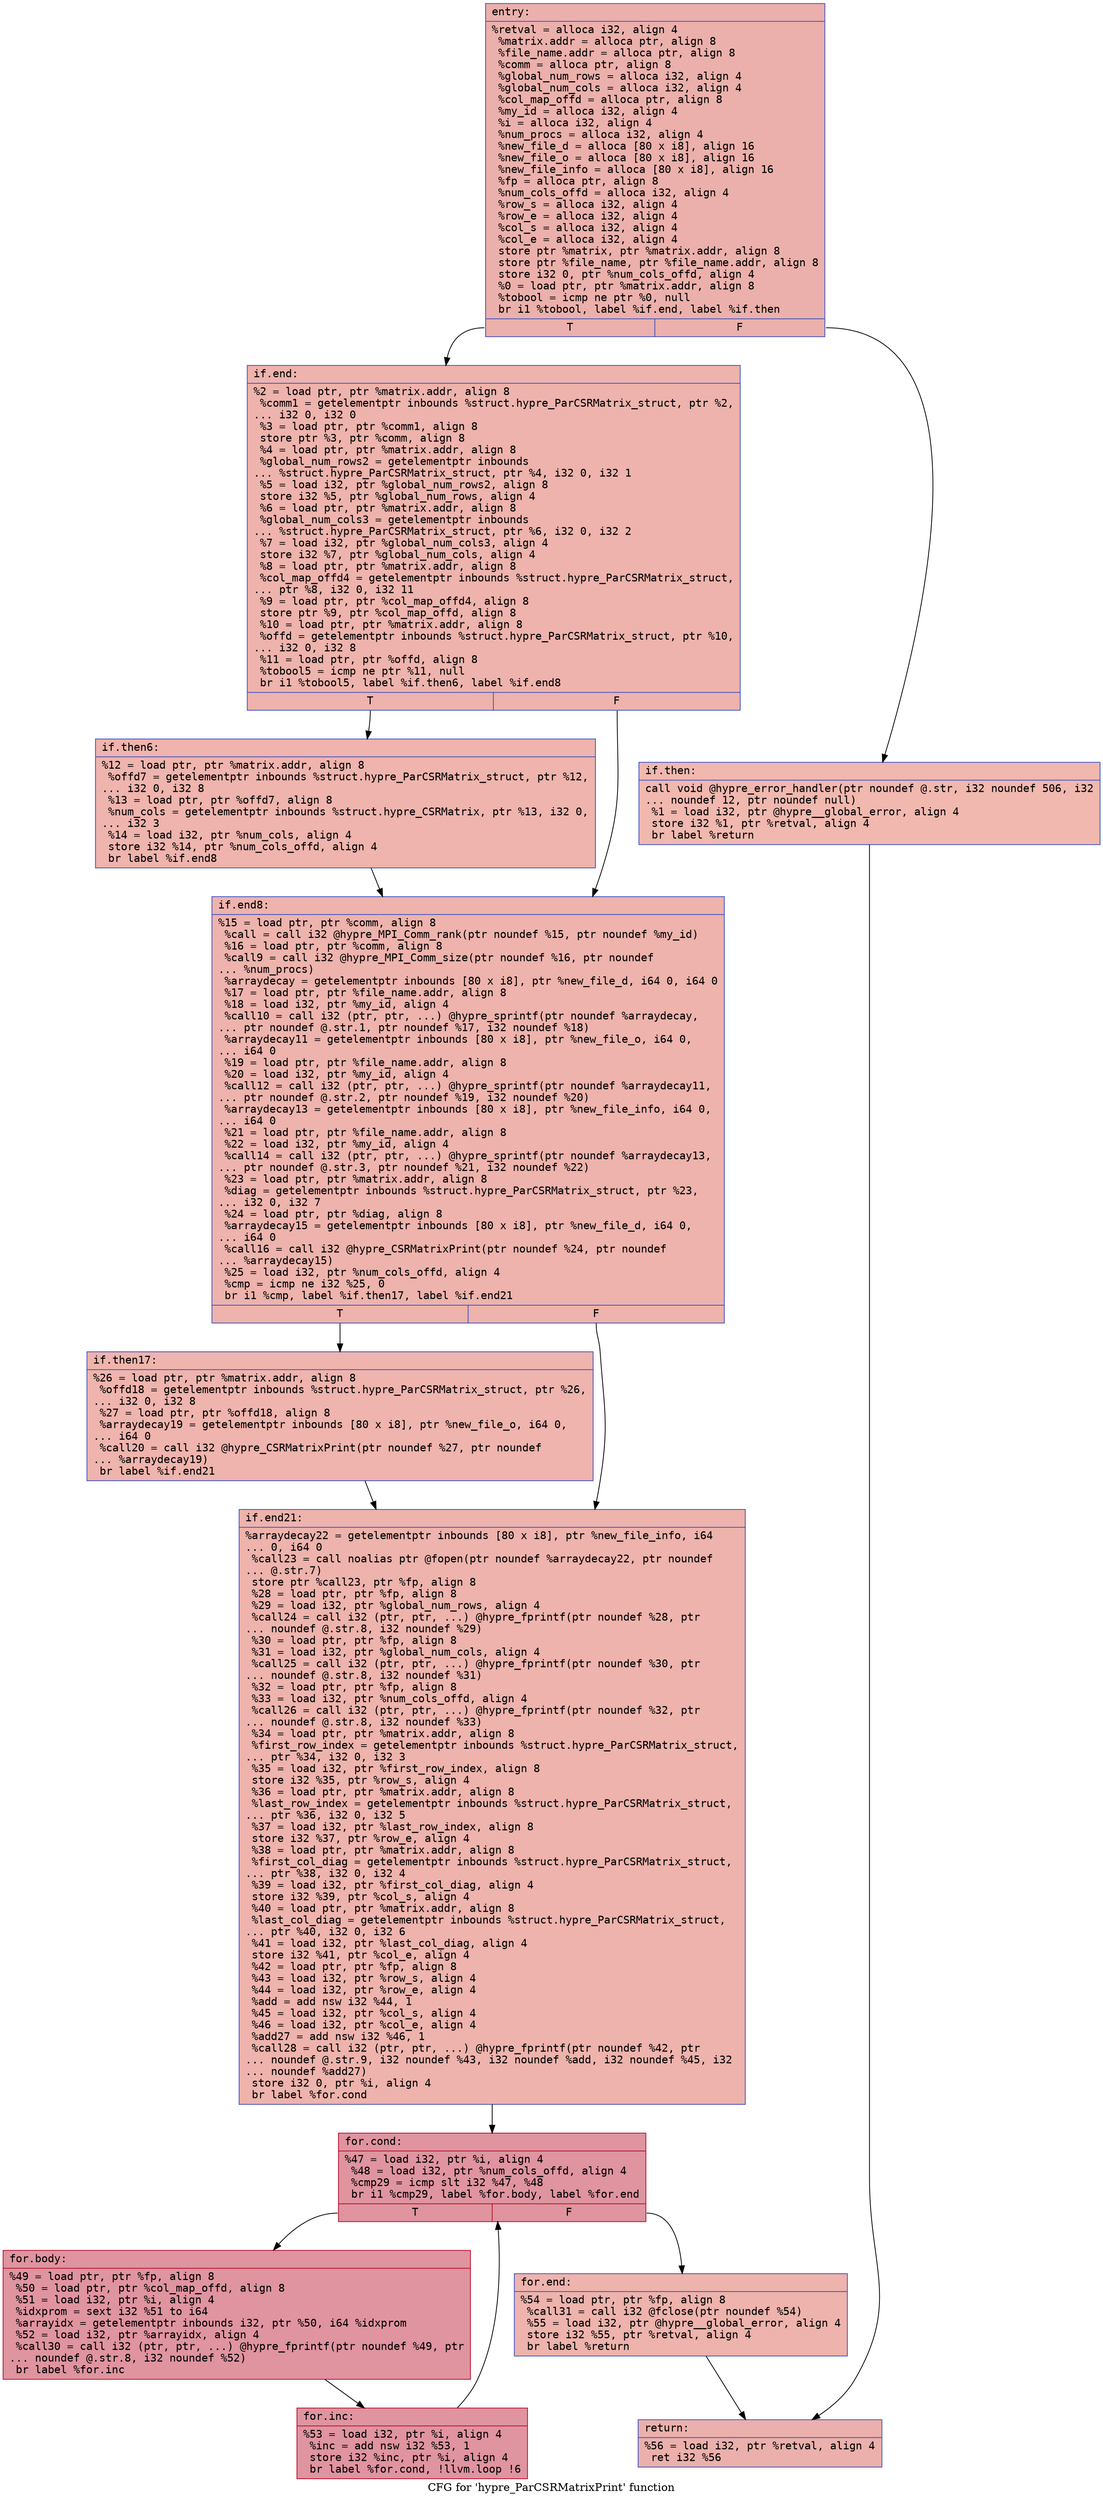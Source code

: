 digraph "CFG for 'hypre_ParCSRMatrixPrint' function" {
	label="CFG for 'hypre_ParCSRMatrixPrint' function";

	Node0x55b0c8140590 [shape=record,color="#3d50c3ff", style=filled, fillcolor="#d24b4070" fontname="Courier",label="{entry:\l|  %retval = alloca i32, align 4\l  %matrix.addr = alloca ptr, align 8\l  %file_name.addr = alloca ptr, align 8\l  %comm = alloca ptr, align 8\l  %global_num_rows = alloca i32, align 4\l  %global_num_cols = alloca i32, align 4\l  %col_map_offd = alloca ptr, align 8\l  %my_id = alloca i32, align 4\l  %i = alloca i32, align 4\l  %num_procs = alloca i32, align 4\l  %new_file_d = alloca [80 x i8], align 16\l  %new_file_o = alloca [80 x i8], align 16\l  %new_file_info = alloca [80 x i8], align 16\l  %fp = alloca ptr, align 8\l  %num_cols_offd = alloca i32, align 4\l  %row_s = alloca i32, align 4\l  %row_e = alloca i32, align 4\l  %col_s = alloca i32, align 4\l  %col_e = alloca i32, align 4\l  store ptr %matrix, ptr %matrix.addr, align 8\l  store ptr %file_name, ptr %file_name.addr, align 8\l  store i32 0, ptr %num_cols_offd, align 4\l  %0 = load ptr, ptr %matrix.addr, align 8\l  %tobool = icmp ne ptr %0, null\l  br i1 %tobool, label %if.end, label %if.then\l|{<s0>T|<s1>F}}"];
	Node0x55b0c8140590:s0 -> Node0x55b0c8141440[tooltip="entry -> if.end\nProbability 62.50%" ];
	Node0x55b0c8140590:s1 -> Node0x55b0c81414b0[tooltip="entry -> if.then\nProbability 37.50%" ];
	Node0x55b0c81414b0 [shape=record,color="#3d50c3ff", style=filled, fillcolor="#dc5d4a70" fontname="Courier",label="{if.then:\l|  call void @hypre_error_handler(ptr noundef @.str, i32 noundef 506, i32\l... noundef 12, ptr noundef null)\l  %1 = load i32, ptr @hypre__global_error, align 4\l  store i32 %1, ptr %retval, align 4\l  br label %return\l}"];
	Node0x55b0c81414b0 -> Node0x55b0c8141ab0[tooltip="if.then -> return\nProbability 100.00%" ];
	Node0x55b0c8141440 [shape=record,color="#3d50c3ff", style=filled, fillcolor="#d6524470" fontname="Courier",label="{if.end:\l|  %2 = load ptr, ptr %matrix.addr, align 8\l  %comm1 = getelementptr inbounds %struct.hypre_ParCSRMatrix_struct, ptr %2,\l... i32 0, i32 0\l  %3 = load ptr, ptr %comm1, align 8\l  store ptr %3, ptr %comm, align 8\l  %4 = load ptr, ptr %matrix.addr, align 8\l  %global_num_rows2 = getelementptr inbounds\l... %struct.hypre_ParCSRMatrix_struct, ptr %4, i32 0, i32 1\l  %5 = load i32, ptr %global_num_rows2, align 8\l  store i32 %5, ptr %global_num_rows, align 4\l  %6 = load ptr, ptr %matrix.addr, align 8\l  %global_num_cols3 = getelementptr inbounds\l... %struct.hypre_ParCSRMatrix_struct, ptr %6, i32 0, i32 2\l  %7 = load i32, ptr %global_num_cols3, align 4\l  store i32 %7, ptr %global_num_cols, align 4\l  %8 = load ptr, ptr %matrix.addr, align 8\l  %col_map_offd4 = getelementptr inbounds %struct.hypre_ParCSRMatrix_struct,\l... ptr %8, i32 0, i32 11\l  %9 = load ptr, ptr %col_map_offd4, align 8\l  store ptr %9, ptr %col_map_offd, align 8\l  %10 = load ptr, ptr %matrix.addr, align 8\l  %offd = getelementptr inbounds %struct.hypre_ParCSRMatrix_struct, ptr %10,\l... i32 0, i32 8\l  %11 = load ptr, ptr %offd, align 8\l  %tobool5 = icmp ne ptr %11, null\l  br i1 %tobool5, label %if.then6, label %if.end8\l|{<s0>T|<s1>F}}"];
	Node0x55b0c8141440:s0 -> Node0x55b0c81427f0[tooltip="if.end -> if.then6\nProbability 62.50%" ];
	Node0x55b0c8141440:s1 -> Node0x55b0c8142840[tooltip="if.end -> if.end8\nProbability 37.50%" ];
	Node0x55b0c81427f0 [shape=record,color="#3d50c3ff", style=filled, fillcolor="#d8564670" fontname="Courier",label="{if.then6:\l|  %12 = load ptr, ptr %matrix.addr, align 8\l  %offd7 = getelementptr inbounds %struct.hypre_ParCSRMatrix_struct, ptr %12,\l... i32 0, i32 8\l  %13 = load ptr, ptr %offd7, align 8\l  %num_cols = getelementptr inbounds %struct.hypre_CSRMatrix, ptr %13, i32 0,\l... i32 3\l  %14 = load i32, ptr %num_cols, align 4\l  store i32 %14, ptr %num_cols_offd, align 4\l  br label %if.end8\l}"];
	Node0x55b0c81427f0 -> Node0x55b0c8142840[tooltip="if.then6 -> if.end8\nProbability 100.00%" ];
	Node0x55b0c8142840 [shape=record,color="#3d50c3ff", style=filled, fillcolor="#d6524470" fontname="Courier",label="{if.end8:\l|  %15 = load ptr, ptr %comm, align 8\l  %call = call i32 @hypre_MPI_Comm_rank(ptr noundef %15, ptr noundef %my_id)\l  %16 = load ptr, ptr %comm, align 8\l  %call9 = call i32 @hypre_MPI_Comm_size(ptr noundef %16, ptr noundef\l... %num_procs)\l  %arraydecay = getelementptr inbounds [80 x i8], ptr %new_file_d, i64 0, i64 0\l  %17 = load ptr, ptr %file_name.addr, align 8\l  %18 = load i32, ptr %my_id, align 4\l  %call10 = call i32 (ptr, ptr, ...) @hypre_sprintf(ptr noundef %arraydecay,\l... ptr noundef @.str.1, ptr noundef %17, i32 noundef %18)\l  %arraydecay11 = getelementptr inbounds [80 x i8], ptr %new_file_o, i64 0,\l... i64 0\l  %19 = load ptr, ptr %file_name.addr, align 8\l  %20 = load i32, ptr %my_id, align 4\l  %call12 = call i32 (ptr, ptr, ...) @hypre_sprintf(ptr noundef %arraydecay11,\l... ptr noundef @.str.2, ptr noundef %19, i32 noundef %20)\l  %arraydecay13 = getelementptr inbounds [80 x i8], ptr %new_file_info, i64 0,\l... i64 0\l  %21 = load ptr, ptr %file_name.addr, align 8\l  %22 = load i32, ptr %my_id, align 4\l  %call14 = call i32 (ptr, ptr, ...) @hypre_sprintf(ptr noundef %arraydecay13,\l... ptr noundef @.str.3, ptr noundef %21, i32 noundef %22)\l  %23 = load ptr, ptr %matrix.addr, align 8\l  %diag = getelementptr inbounds %struct.hypre_ParCSRMatrix_struct, ptr %23,\l... i32 0, i32 7\l  %24 = load ptr, ptr %diag, align 8\l  %arraydecay15 = getelementptr inbounds [80 x i8], ptr %new_file_d, i64 0,\l... i64 0\l  %call16 = call i32 @hypre_CSRMatrixPrint(ptr noundef %24, ptr noundef\l... %arraydecay15)\l  %25 = load i32, ptr %num_cols_offd, align 4\l  %cmp = icmp ne i32 %25, 0\l  br i1 %cmp, label %if.then17, label %if.end21\l|{<s0>T|<s1>F}}"];
	Node0x55b0c8142840:s0 -> Node0x55b0c8144110[tooltip="if.end8 -> if.then17\nProbability 62.50%" ];
	Node0x55b0c8142840:s1 -> Node0x55b0c8144780[tooltip="if.end8 -> if.end21\nProbability 37.50%" ];
	Node0x55b0c8144110 [shape=record,color="#3d50c3ff", style=filled, fillcolor="#d8564670" fontname="Courier",label="{if.then17:\l|  %26 = load ptr, ptr %matrix.addr, align 8\l  %offd18 = getelementptr inbounds %struct.hypre_ParCSRMatrix_struct, ptr %26,\l... i32 0, i32 8\l  %27 = load ptr, ptr %offd18, align 8\l  %arraydecay19 = getelementptr inbounds [80 x i8], ptr %new_file_o, i64 0,\l... i64 0\l  %call20 = call i32 @hypre_CSRMatrixPrint(ptr noundef %27, ptr noundef\l... %arraydecay19)\l  br label %if.end21\l}"];
	Node0x55b0c8144110 -> Node0x55b0c8144780[tooltip="if.then17 -> if.end21\nProbability 100.00%" ];
	Node0x55b0c8144780 [shape=record,color="#3d50c3ff", style=filled, fillcolor="#d6524470" fontname="Courier",label="{if.end21:\l|  %arraydecay22 = getelementptr inbounds [80 x i8], ptr %new_file_info, i64\l... 0, i64 0\l  %call23 = call noalias ptr @fopen(ptr noundef %arraydecay22, ptr noundef\l... @.str.7)\l  store ptr %call23, ptr %fp, align 8\l  %28 = load ptr, ptr %fp, align 8\l  %29 = load i32, ptr %global_num_rows, align 4\l  %call24 = call i32 (ptr, ptr, ...) @hypre_fprintf(ptr noundef %28, ptr\l... noundef @.str.8, i32 noundef %29)\l  %30 = load ptr, ptr %fp, align 8\l  %31 = load i32, ptr %global_num_cols, align 4\l  %call25 = call i32 (ptr, ptr, ...) @hypre_fprintf(ptr noundef %30, ptr\l... noundef @.str.8, i32 noundef %31)\l  %32 = load ptr, ptr %fp, align 8\l  %33 = load i32, ptr %num_cols_offd, align 4\l  %call26 = call i32 (ptr, ptr, ...) @hypre_fprintf(ptr noundef %32, ptr\l... noundef @.str.8, i32 noundef %33)\l  %34 = load ptr, ptr %matrix.addr, align 8\l  %first_row_index = getelementptr inbounds %struct.hypre_ParCSRMatrix_struct,\l... ptr %34, i32 0, i32 3\l  %35 = load i32, ptr %first_row_index, align 8\l  store i32 %35, ptr %row_s, align 4\l  %36 = load ptr, ptr %matrix.addr, align 8\l  %last_row_index = getelementptr inbounds %struct.hypre_ParCSRMatrix_struct,\l... ptr %36, i32 0, i32 5\l  %37 = load i32, ptr %last_row_index, align 8\l  store i32 %37, ptr %row_e, align 4\l  %38 = load ptr, ptr %matrix.addr, align 8\l  %first_col_diag = getelementptr inbounds %struct.hypre_ParCSRMatrix_struct,\l... ptr %38, i32 0, i32 4\l  %39 = load i32, ptr %first_col_diag, align 4\l  store i32 %39, ptr %col_s, align 4\l  %40 = load ptr, ptr %matrix.addr, align 8\l  %last_col_diag = getelementptr inbounds %struct.hypre_ParCSRMatrix_struct,\l... ptr %40, i32 0, i32 6\l  %41 = load i32, ptr %last_col_diag, align 4\l  store i32 %41, ptr %col_e, align 4\l  %42 = load ptr, ptr %fp, align 8\l  %43 = load i32, ptr %row_s, align 4\l  %44 = load i32, ptr %row_e, align 4\l  %add = add nsw i32 %44, 1\l  %45 = load i32, ptr %col_s, align 4\l  %46 = load i32, ptr %col_e, align 4\l  %add27 = add nsw i32 %46, 1\l  %call28 = call i32 (ptr, ptr, ...) @hypre_fprintf(ptr noundef %42, ptr\l... noundef @.str.9, i32 noundef %43, i32 noundef %add, i32 noundef %45, i32\l... noundef %add27)\l  store i32 0, ptr %i, align 4\l  br label %for.cond\l}"];
	Node0x55b0c8144780 -> Node0x55b0c8146580[tooltip="if.end21 -> for.cond\nProbability 100.00%" ];
	Node0x55b0c8146580 [shape=record,color="#b70d28ff", style=filled, fillcolor="#b70d2870" fontname="Courier",label="{for.cond:\l|  %47 = load i32, ptr %i, align 4\l  %48 = load i32, ptr %num_cols_offd, align 4\l  %cmp29 = icmp slt i32 %47, %48\l  br i1 %cmp29, label %for.body, label %for.end\l|{<s0>T|<s1>F}}"];
	Node0x55b0c8146580:s0 -> Node0x55b0c8147030[tooltip="for.cond -> for.body\nProbability 96.88%" ];
	Node0x55b0c8146580:s1 -> Node0x55b0c81470b0[tooltip="for.cond -> for.end\nProbability 3.12%" ];
	Node0x55b0c8147030 [shape=record,color="#b70d28ff", style=filled, fillcolor="#b70d2870" fontname="Courier",label="{for.body:\l|  %49 = load ptr, ptr %fp, align 8\l  %50 = load ptr, ptr %col_map_offd, align 8\l  %51 = load i32, ptr %i, align 4\l  %idxprom = sext i32 %51 to i64\l  %arrayidx = getelementptr inbounds i32, ptr %50, i64 %idxprom\l  %52 = load i32, ptr %arrayidx, align 4\l  %call30 = call i32 (ptr, ptr, ...) @hypre_fprintf(ptr noundef %49, ptr\l... noundef @.str.8, i32 noundef %52)\l  br label %for.inc\l}"];
	Node0x55b0c8147030 -> Node0x55b0c81476e0[tooltip="for.body -> for.inc\nProbability 100.00%" ];
	Node0x55b0c81476e0 [shape=record,color="#b70d28ff", style=filled, fillcolor="#b70d2870" fontname="Courier",label="{for.inc:\l|  %53 = load i32, ptr %i, align 4\l  %inc = add nsw i32 %53, 1\l  store i32 %inc, ptr %i, align 4\l  br label %for.cond, !llvm.loop !6\l}"];
	Node0x55b0c81476e0 -> Node0x55b0c8146580[tooltip="for.inc -> for.cond\nProbability 100.00%" ];
	Node0x55b0c81470b0 [shape=record,color="#3d50c3ff", style=filled, fillcolor="#d6524470" fontname="Courier",label="{for.end:\l|  %54 = load ptr, ptr %fp, align 8\l  %call31 = call i32 @fclose(ptr noundef %54)\l  %55 = load i32, ptr @hypre__global_error, align 4\l  store i32 %55, ptr %retval, align 4\l  br label %return\l}"];
	Node0x55b0c81470b0 -> Node0x55b0c8141ab0[tooltip="for.end -> return\nProbability 100.00%" ];
	Node0x55b0c8141ab0 [shape=record,color="#3d50c3ff", style=filled, fillcolor="#d24b4070" fontname="Courier",label="{return:\l|  %56 = load i32, ptr %retval, align 4\l  ret i32 %56\l}"];
}
